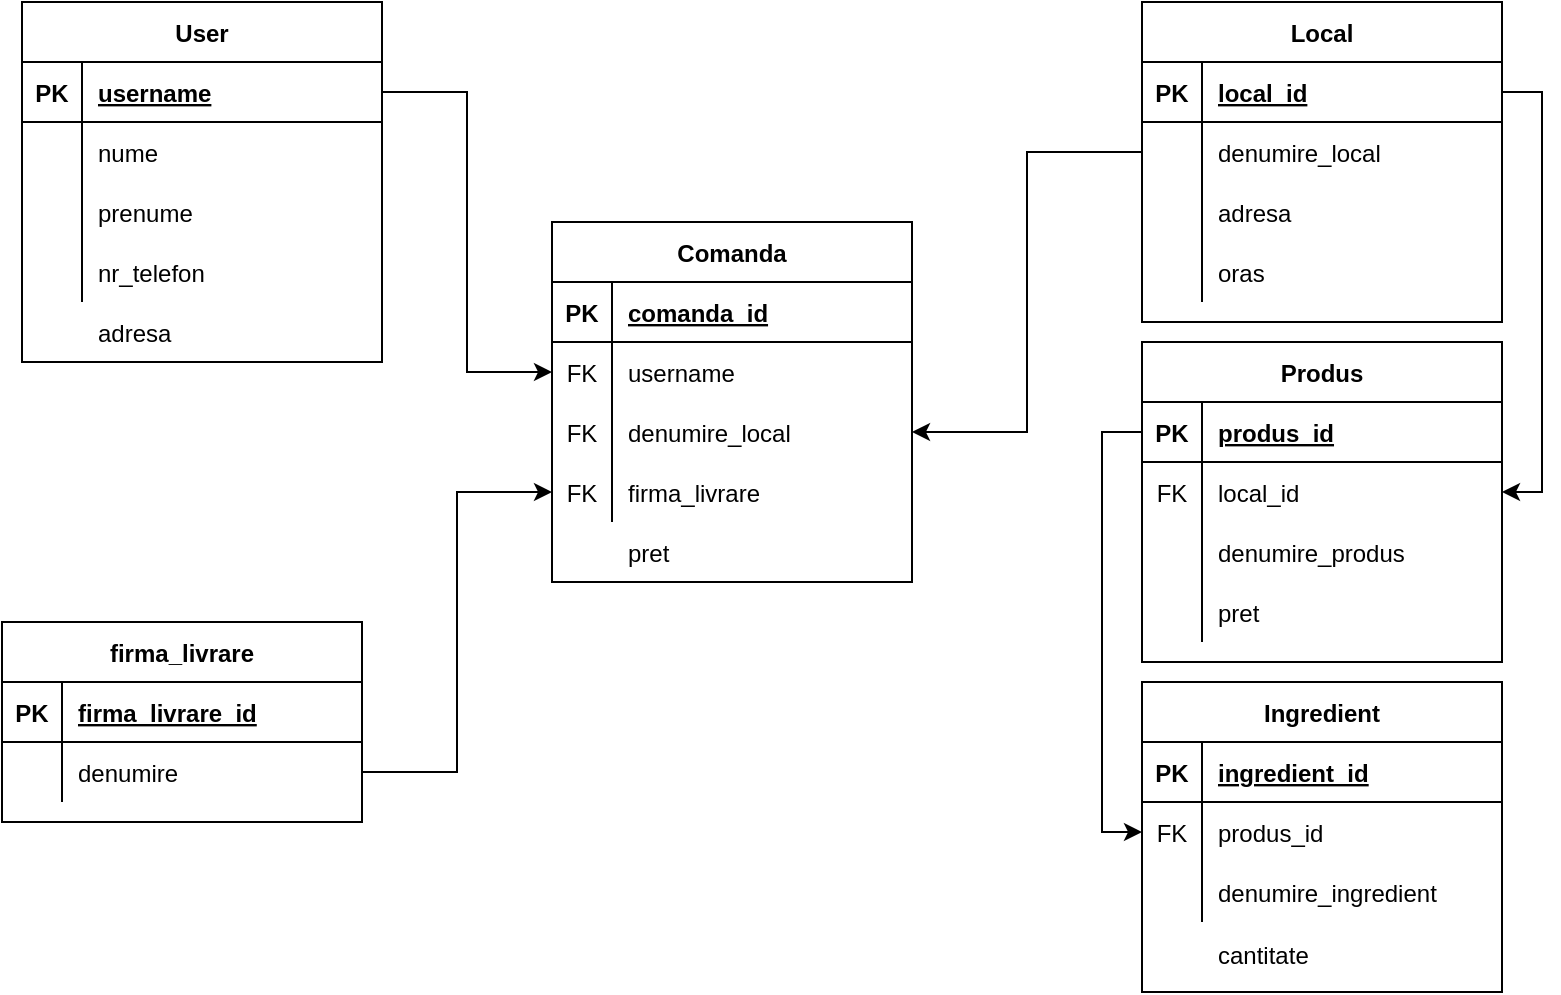 <mxfile version="14.5.3" type="device"><diagram id="pLHJW87NbrmZ6N7607od" name="Page-1"><mxGraphModel dx="981" dy="548" grid="0" gridSize="10" guides="1" tooltips="1" connect="1" arrows="1" fold="1" page="1" pageScale="1" pageWidth="827" pageHeight="1169" background="none" math="0" shadow="0"><root><mxCell id="0"/><mxCell id="1" parent="0"/><mxCell id="W1Bey_nLiGCdSj9vnNk4-2" value="Local" style="shape=table;startSize=30;container=1;collapsible=1;childLayout=tableLayout;fixedRows=1;rowLines=0;fontStyle=1;align=center;resizeLast=1;" vertex="1" parent="1"><mxGeometry x="600" y="60" width="180" height="160" as="geometry"/></mxCell><mxCell id="W1Bey_nLiGCdSj9vnNk4-3" value="" style="shape=partialRectangle;collapsible=0;dropTarget=0;pointerEvents=0;fillColor=none;top=0;left=0;bottom=1;right=0;points=[[0,0.5],[1,0.5]];portConstraint=eastwest;" vertex="1" parent="W1Bey_nLiGCdSj9vnNk4-2"><mxGeometry y="30" width="180" height="30" as="geometry"/></mxCell><mxCell id="W1Bey_nLiGCdSj9vnNk4-4" value="PK" style="shape=partialRectangle;connectable=0;fillColor=none;top=0;left=0;bottom=0;right=0;fontStyle=1;overflow=hidden;" vertex="1" parent="W1Bey_nLiGCdSj9vnNk4-3"><mxGeometry width="30" height="30" as="geometry"/></mxCell><mxCell id="W1Bey_nLiGCdSj9vnNk4-5" value="local_id" style="shape=partialRectangle;connectable=0;fillColor=none;top=0;left=0;bottom=0;right=0;align=left;spacingLeft=6;fontStyle=5;overflow=hidden;" vertex="1" parent="W1Bey_nLiGCdSj9vnNk4-3"><mxGeometry x="30" width="150" height="30" as="geometry"/></mxCell><mxCell id="W1Bey_nLiGCdSj9vnNk4-6" value="" style="shape=partialRectangle;collapsible=0;dropTarget=0;pointerEvents=0;fillColor=none;top=0;left=0;bottom=0;right=0;points=[[0,0.5],[1,0.5]];portConstraint=eastwest;" vertex="1" parent="W1Bey_nLiGCdSj9vnNk4-2"><mxGeometry y="60" width="180" height="30" as="geometry"/></mxCell><mxCell id="W1Bey_nLiGCdSj9vnNk4-7" value="" style="shape=partialRectangle;connectable=0;fillColor=none;top=0;left=0;bottom=0;right=0;editable=1;overflow=hidden;" vertex="1" parent="W1Bey_nLiGCdSj9vnNk4-6"><mxGeometry width="30" height="30" as="geometry"/></mxCell><mxCell id="W1Bey_nLiGCdSj9vnNk4-8" value="denumire_local" style="shape=partialRectangle;connectable=0;fillColor=none;top=0;left=0;bottom=0;right=0;align=left;spacingLeft=6;overflow=hidden;" vertex="1" parent="W1Bey_nLiGCdSj9vnNk4-6"><mxGeometry x="30" width="150" height="30" as="geometry"/></mxCell><mxCell id="W1Bey_nLiGCdSj9vnNk4-9" value="" style="shape=partialRectangle;collapsible=0;dropTarget=0;pointerEvents=0;fillColor=none;top=0;left=0;bottom=0;right=0;points=[[0,0.5],[1,0.5]];portConstraint=eastwest;" vertex="1" parent="W1Bey_nLiGCdSj9vnNk4-2"><mxGeometry y="90" width="180" height="30" as="geometry"/></mxCell><mxCell id="W1Bey_nLiGCdSj9vnNk4-10" value="" style="shape=partialRectangle;connectable=0;fillColor=none;top=0;left=0;bottom=0;right=0;editable=1;overflow=hidden;" vertex="1" parent="W1Bey_nLiGCdSj9vnNk4-9"><mxGeometry width="30" height="30" as="geometry"/></mxCell><mxCell id="W1Bey_nLiGCdSj9vnNk4-11" value="adresa" style="shape=partialRectangle;connectable=0;fillColor=none;top=0;left=0;bottom=0;right=0;align=left;spacingLeft=6;overflow=hidden;" vertex="1" parent="W1Bey_nLiGCdSj9vnNk4-9"><mxGeometry x="30" width="150" height="30" as="geometry"/></mxCell><mxCell id="W1Bey_nLiGCdSj9vnNk4-12" value="" style="shape=partialRectangle;collapsible=0;dropTarget=0;pointerEvents=0;fillColor=none;top=0;left=0;bottom=0;right=0;points=[[0,0.5],[1,0.5]];portConstraint=eastwest;" vertex="1" parent="W1Bey_nLiGCdSj9vnNk4-2"><mxGeometry y="120" width="180" height="30" as="geometry"/></mxCell><mxCell id="W1Bey_nLiGCdSj9vnNk4-13" value="" style="shape=partialRectangle;connectable=0;fillColor=none;top=0;left=0;bottom=0;right=0;editable=1;overflow=hidden;" vertex="1" parent="W1Bey_nLiGCdSj9vnNk4-12"><mxGeometry width="30" height="30" as="geometry"/></mxCell><mxCell id="W1Bey_nLiGCdSj9vnNk4-14" value="oras" style="shape=partialRectangle;connectable=0;fillColor=none;top=0;left=0;bottom=0;right=0;align=left;spacingLeft=6;overflow=hidden;" vertex="1" parent="W1Bey_nLiGCdSj9vnNk4-12"><mxGeometry x="30" width="150" height="30" as="geometry"/></mxCell><mxCell id="W1Bey_nLiGCdSj9vnNk4-15" value="Produs" style="shape=table;startSize=30;container=1;collapsible=1;childLayout=tableLayout;fixedRows=1;rowLines=0;fontStyle=1;align=center;resizeLast=1;" vertex="1" parent="1"><mxGeometry x="600" y="230" width="180" height="160" as="geometry"/></mxCell><mxCell id="W1Bey_nLiGCdSj9vnNk4-16" value="" style="shape=partialRectangle;collapsible=0;dropTarget=0;pointerEvents=0;fillColor=none;top=0;left=0;bottom=1;right=0;points=[[0,0.5],[1,0.5]];portConstraint=eastwest;" vertex="1" parent="W1Bey_nLiGCdSj9vnNk4-15"><mxGeometry y="30" width="180" height="30" as="geometry"/></mxCell><mxCell id="W1Bey_nLiGCdSj9vnNk4-17" value="PK" style="shape=partialRectangle;connectable=0;fillColor=none;top=0;left=0;bottom=0;right=0;fontStyle=1;overflow=hidden;" vertex="1" parent="W1Bey_nLiGCdSj9vnNk4-16"><mxGeometry width="30" height="30" as="geometry"/></mxCell><mxCell id="W1Bey_nLiGCdSj9vnNk4-18" value="produs_id" style="shape=partialRectangle;connectable=0;fillColor=none;top=0;left=0;bottom=0;right=0;align=left;spacingLeft=6;fontStyle=5;overflow=hidden;" vertex="1" parent="W1Bey_nLiGCdSj9vnNk4-16"><mxGeometry x="30" width="150" height="30" as="geometry"/></mxCell><mxCell id="W1Bey_nLiGCdSj9vnNk4-19" value="" style="shape=partialRectangle;collapsible=0;dropTarget=0;pointerEvents=0;fillColor=none;top=0;left=0;bottom=0;right=0;points=[[0,0.5],[1,0.5]];portConstraint=eastwest;" vertex="1" parent="W1Bey_nLiGCdSj9vnNk4-15"><mxGeometry y="60" width="180" height="30" as="geometry"/></mxCell><mxCell id="W1Bey_nLiGCdSj9vnNk4-20" value="FK" style="shape=partialRectangle;connectable=0;fillColor=none;top=0;left=0;bottom=0;right=0;editable=1;overflow=hidden;" vertex="1" parent="W1Bey_nLiGCdSj9vnNk4-19"><mxGeometry width="30" height="30" as="geometry"/></mxCell><mxCell id="W1Bey_nLiGCdSj9vnNk4-21" value="local_id" style="shape=partialRectangle;connectable=0;fillColor=none;top=0;left=0;bottom=0;right=0;align=left;spacingLeft=6;overflow=hidden;" vertex="1" parent="W1Bey_nLiGCdSj9vnNk4-19"><mxGeometry x="30" width="150" height="30" as="geometry"/></mxCell><mxCell id="W1Bey_nLiGCdSj9vnNk4-22" value="" style="shape=partialRectangle;collapsible=0;dropTarget=0;pointerEvents=0;fillColor=none;top=0;left=0;bottom=0;right=0;points=[[0,0.5],[1,0.5]];portConstraint=eastwest;" vertex="1" parent="W1Bey_nLiGCdSj9vnNk4-15"><mxGeometry y="90" width="180" height="30" as="geometry"/></mxCell><mxCell id="W1Bey_nLiGCdSj9vnNk4-23" value="" style="shape=partialRectangle;connectable=0;fillColor=none;top=0;left=0;bottom=0;right=0;editable=1;overflow=hidden;" vertex="1" parent="W1Bey_nLiGCdSj9vnNk4-22"><mxGeometry width="30" height="30" as="geometry"/></mxCell><mxCell id="W1Bey_nLiGCdSj9vnNk4-24" value="denumire_produs" style="shape=partialRectangle;connectable=0;fillColor=none;top=0;left=0;bottom=0;right=0;align=left;spacingLeft=6;overflow=hidden;" vertex="1" parent="W1Bey_nLiGCdSj9vnNk4-22"><mxGeometry x="30" width="150" height="30" as="geometry"/></mxCell><mxCell id="W1Bey_nLiGCdSj9vnNk4-25" value="" style="shape=partialRectangle;collapsible=0;dropTarget=0;pointerEvents=0;fillColor=none;top=0;left=0;bottom=0;right=0;points=[[0,0.5],[1,0.5]];portConstraint=eastwest;" vertex="1" parent="W1Bey_nLiGCdSj9vnNk4-15"><mxGeometry y="120" width="180" height="30" as="geometry"/></mxCell><mxCell id="W1Bey_nLiGCdSj9vnNk4-26" value="" style="shape=partialRectangle;connectable=0;fillColor=none;top=0;left=0;bottom=0;right=0;editable=1;overflow=hidden;" vertex="1" parent="W1Bey_nLiGCdSj9vnNk4-25"><mxGeometry width="30" height="30" as="geometry"/></mxCell><mxCell id="W1Bey_nLiGCdSj9vnNk4-27" value="pret" style="shape=partialRectangle;connectable=0;fillColor=none;top=0;left=0;bottom=0;right=0;align=left;spacingLeft=6;overflow=hidden;" vertex="1" parent="W1Bey_nLiGCdSj9vnNk4-25"><mxGeometry x="30" width="150" height="30" as="geometry"/></mxCell><mxCell id="W1Bey_nLiGCdSj9vnNk4-29" style="edgeStyle=orthogonalEdgeStyle;rounded=0;orthogonalLoop=1;jettySize=auto;html=1;exitX=1;exitY=0.5;exitDx=0;exitDy=0;entryX=1;entryY=0.5;entryDx=0;entryDy=0;" edge="1" parent="1" source="W1Bey_nLiGCdSj9vnNk4-3" target="W1Bey_nLiGCdSj9vnNk4-19"><mxGeometry relative="1" as="geometry"><mxPoint x="890" y="260" as="targetPoint"/></mxGeometry></mxCell><mxCell id="W1Bey_nLiGCdSj9vnNk4-30" value="Ingredient" style="shape=table;startSize=30;container=1;collapsible=1;childLayout=tableLayout;fixedRows=1;rowLines=0;fontStyle=1;align=center;resizeLast=1;" vertex="1" parent="1"><mxGeometry x="600" y="400" width="180" height="155" as="geometry"/></mxCell><mxCell id="W1Bey_nLiGCdSj9vnNk4-31" value="" style="shape=partialRectangle;collapsible=0;dropTarget=0;pointerEvents=0;fillColor=none;top=0;left=0;bottom=1;right=0;points=[[0,0.5],[1,0.5]];portConstraint=eastwest;" vertex="1" parent="W1Bey_nLiGCdSj9vnNk4-30"><mxGeometry y="30" width="180" height="30" as="geometry"/></mxCell><mxCell id="W1Bey_nLiGCdSj9vnNk4-32" value="PK" style="shape=partialRectangle;connectable=0;fillColor=none;top=0;left=0;bottom=0;right=0;fontStyle=1;overflow=hidden;" vertex="1" parent="W1Bey_nLiGCdSj9vnNk4-31"><mxGeometry width="30" height="30" as="geometry"/></mxCell><mxCell id="W1Bey_nLiGCdSj9vnNk4-33" value="ingredient_id" style="shape=partialRectangle;connectable=0;fillColor=none;top=0;left=0;bottom=0;right=0;align=left;spacingLeft=6;fontStyle=5;overflow=hidden;" vertex="1" parent="W1Bey_nLiGCdSj9vnNk4-31"><mxGeometry x="30" width="150" height="30" as="geometry"/></mxCell><mxCell id="W1Bey_nLiGCdSj9vnNk4-34" value="" style="shape=partialRectangle;collapsible=0;dropTarget=0;pointerEvents=0;fillColor=none;top=0;left=0;bottom=0;right=0;points=[[0,0.5],[1,0.5]];portConstraint=eastwest;" vertex="1" parent="W1Bey_nLiGCdSj9vnNk4-30"><mxGeometry y="60" width="180" height="30" as="geometry"/></mxCell><mxCell id="W1Bey_nLiGCdSj9vnNk4-35" value="FK" style="shape=partialRectangle;connectable=0;fillColor=none;top=0;left=0;bottom=0;right=0;editable=1;overflow=hidden;" vertex="1" parent="W1Bey_nLiGCdSj9vnNk4-34"><mxGeometry width="30" height="30" as="geometry"/></mxCell><mxCell id="W1Bey_nLiGCdSj9vnNk4-36" value="produs_id" style="shape=partialRectangle;connectable=0;fillColor=none;top=0;left=0;bottom=0;right=0;align=left;spacingLeft=6;overflow=hidden;" vertex="1" parent="W1Bey_nLiGCdSj9vnNk4-34"><mxGeometry x="30" width="150" height="30" as="geometry"/></mxCell><mxCell id="W1Bey_nLiGCdSj9vnNk4-37" value="" style="shape=partialRectangle;collapsible=0;dropTarget=0;pointerEvents=0;fillColor=none;top=0;left=0;bottom=0;right=0;points=[[0,0.5],[1,0.5]];portConstraint=eastwest;" vertex="1" parent="W1Bey_nLiGCdSj9vnNk4-30"><mxGeometry y="90" width="180" height="30" as="geometry"/></mxCell><mxCell id="W1Bey_nLiGCdSj9vnNk4-38" value="" style="shape=partialRectangle;connectable=0;fillColor=none;top=0;left=0;bottom=0;right=0;editable=1;overflow=hidden;" vertex="1" parent="W1Bey_nLiGCdSj9vnNk4-37"><mxGeometry width="30" height="30" as="geometry"/></mxCell><mxCell id="W1Bey_nLiGCdSj9vnNk4-39" value="denumire_ingredient" style="shape=partialRectangle;connectable=0;fillColor=none;top=0;left=0;bottom=0;right=0;align=left;spacingLeft=6;overflow=hidden;" vertex="1" parent="W1Bey_nLiGCdSj9vnNk4-37"><mxGeometry x="30" width="150" height="30" as="geometry"/></mxCell><mxCell id="W1Bey_nLiGCdSj9vnNk4-43" style="edgeStyle=orthogonalEdgeStyle;rounded=0;orthogonalLoop=1;jettySize=auto;html=1;entryX=0;entryY=0.5;entryDx=0;entryDy=0;" edge="1" parent="1" source="W1Bey_nLiGCdSj9vnNk4-16" target="W1Bey_nLiGCdSj9vnNk4-34"><mxGeometry relative="1" as="geometry"/></mxCell><mxCell id="W1Bey_nLiGCdSj9vnNk4-44" value="Comanda" style="shape=table;startSize=30;container=1;collapsible=1;childLayout=tableLayout;fixedRows=1;rowLines=0;fontStyle=1;align=center;resizeLast=1;" vertex="1" parent="1"><mxGeometry x="305" y="170" width="180" height="180" as="geometry"/></mxCell><mxCell id="W1Bey_nLiGCdSj9vnNk4-45" value="" style="shape=partialRectangle;collapsible=0;dropTarget=0;pointerEvents=0;fillColor=none;top=0;left=0;bottom=1;right=0;points=[[0,0.5],[1,0.5]];portConstraint=eastwest;" vertex="1" parent="W1Bey_nLiGCdSj9vnNk4-44"><mxGeometry y="30" width="180" height="30" as="geometry"/></mxCell><mxCell id="W1Bey_nLiGCdSj9vnNk4-46" value="PK" style="shape=partialRectangle;connectable=0;fillColor=none;top=0;left=0;bottom=0;right=0;fontStyle=1;overflow=hidden;" vertex="1" parent="W1Bey_nLiGCdSj9vnNk4-45"><mxGeometry width="30" height="30" as="geometry"/></mxCell><mxCell id="W1Bey_nLiGCdSj9vnNk4-47" value="comanda_id" style="shape=partialRectangle;connectable=0;fillColor=none;top=0;left=0;bottom=0;right=0;align=left;spacingLeft=6;fontStyle=5;overflow=hidden;" vertex="1" parent="W1Bey_nLiGCdSj9vnNk4-45"><mxGeometry x="30" width="150" height="30" as="geometry"/></mxCell><mxCell id="W1Bey_nLiGCdSj9vnNk4-48" value="" style="shape=partialRectangle;collapsible=0;dropTarget=0;pointerEvents=0;fillColor=none;top=0;left=0;bottom=0;right=0;points=[[0,0.5],[1,0.5]];portConstraint=eastwest;" vertex="1" parent="W1Bey_nLiGCdSj9vnNk4-44"><mxGeometry y="60" width="180" height="30" as="geometry"/></mxCell><mxCell id="W1Bey_nLiGCdSj9vnNk4-49" value="FK" style="shape=partialRectangle;connectable=0;fillColor=none;top=0;left=0;bottom=0;right=0;editable=1;overflow=hidden;" vertex="1" parent="W1Bey_nLiGCdSj9vnNk4-48"><mxGeometry width="30" height="30" as="geometry"/></mxCell><mxCell id="W1Bey_nLiGCdSj9vnNk4-50" value="username" style="shape=partialRectangle;connectable=0;fillColor=none;top=0;left=0;bottom=0;right=0;align=left;spacingLeft=6;overflow=hidden;" vertex="1" parent="W1Bey_nLiGCdSj9vnNk4-48"><mxGeometry x="30" width="150" height="30" as="geometry"/></mxCell><mxCell id="W1Bey_nLiGCdSj9vnNk4-51" value="" style="shape=partialRectangle;collapsible=0;dropTarget=0;pointerEvents=0;fillColor=none;top=0;left=0;bottom=0;right=0;points=[[0,0.5],[1,0.5]];portConstraint=eastwest;" vertex="1" parent="W1Bey_nLiGCdSj9vnNk4-44"><mxGeometry y="90" width="180" height="30" as="geometry"/></mxCell><mxCell id="W1Bey_nLiGCdSj9vnNk4-52" value="FK" style="shape=partialRectangle;connectable=0;fillColor=none;top=0;left=0;bottom=0;right=0;editable=1;overflow=hidden;" vertex="1" parent="W1Bey_nLiGCdSj9vnNk4-51"><mxGeometry width="30" height="30" as="geometry"/></mxCell><mxCell id="W1Bey_nLiGCdSj9vnNk4-53" value="denumire_local" style="shape=partialRectangle;connectable=0;fillColor=none;top=0;left=0;bottom=0;right=0;align=left;spacingLeft=6;overflow=hidden;" vertex="1" parent="W1Bey_nLiGCdSj9vnNk4-51"><mxGeometry x="30" width="150" height="30" as="geometry"/></mxCell><mxCell id="W1Bey_nLiGCdSj9vnNk4-54" value="" style="shape=partialRectangle;collapsible=0;dropTarget=0;pointerEvents=0;fillColor=none;top=0;left=0;bottom=0;right=0;points=[[0,0.5],[1,0.5]];portConstraint=eastwest;" vertex="1" parent="W1Bey_nLiGCdSj9vnNk4-44"><mxGeometry y="120" width="180" height="30" as="geometry"/></mxCell><mxCell id="W1Bey_nLiGCdSj9vnNk4-55" value="FK" style="shape=partialRectangle;connectable=0;fillColor=none;top=0;left=0;bottom=0;right=0;editable=1;overflow=hidden;" vertex="1" parent="W1Bey_nLiGCdSj9vnNk4-54"><mxGeometry width="30" height="30" as="geometry"/></mxCell><mxCell id="W1Bey_nLiGCdSj9vnNk4-56" value="firma_livrare" style="shape=partialRectangle;connectable=0;fillColor=none;top=0;left=0;bottom=0;right=0;align=left;spacingLeft=6;overflow=hidden;" vertex="1" parent="W1Bey_nLiGCdSj9vnNk4-54"><mxGeometry x="30" width="150" height="30" as="geometry"/></mxCell><mxCell id="W1Bey_nLiGCdSj9vnNk4-58" value="" style="shape=partialRectangle;connectable=0;fillColor=none;top=0;left=0;bottom=0;right=0;editable=1;overflow=hidden;" vertex="1" parent="1"><mxGeometry x="305" y="320" width="30" height="30" as="geometry"/></mxCell><mxCell id="W1Bey_nLiGCdSj9vnNk4-59" value="pret" style="shape=partialRectangle;connectable=0;fillColor=none;top=0;left=0;bottom=0;right=0;align=left;spacingLeft=6;overflow=hidden;" vertex="1" parent="1"><mxGeometry x="335" y="320" width="150" height="30" as="geometry"/></mxCell><mxCell id="W1Bey_nLiGCdSj9vnNk4-60" style="edgeStyle=orthogonalEdgeStyle;rounded=0;orthogonalLoop=1;jettySize=auto;html=1;entryX=1;entryY=0.5;entryDx=0;entryDy=0;" edge="1" parent="1" source="W1Bey_nLiGCdSj9vnNk4-6" target="W1Bey_nLiGCdSj9vnNk4-51"><mxGeometry relative="1" as="geometry"><mxPoint x="330" y="240" as="targetPoint"/></mxGeometry></mxCell><mxCell id="W1Bey_nLiGCdSj9vnNk4-61" value="User" style="shape=table;startSize=30;container=1;collapsible=1;childLayout=tableLayout;fixedRows=1;rowLines=0;fontStyle=1;align=center;resizeLast=1;" vertex="1" parent="1"><mxGeometry x="40" y="60" width="180" height="180" as="geometry"><mxRectangle x="40" y="60" width="60" height="30" as="alternateBounds"/></mxGeometry></mxCell><mxCell id="W1Bey_nLiGCdSj9vnNk4-62" value="" style="shape=partialRectangle;collapsible=0;dropTarget=0;pointerEvents=0;fillColor=none;top=0;left=0;bottom=1;right=0;points=[[0,0.5],[1,0.5]];portConstraint=eastwest;" vertex="1" parent="W1Bey_nLiGCdSj9vnNk4-61"><mxGeometry y="30" width="180" height="30" as="geometry"/></mxCell><mxCell id="W1Bey_nLiGCdSj9vnNk4-63" value="PK" style="shape=partialRectangle;connectable=0;fillColor=none;top=0;left=0;bottom=0;right=0;fontStyle=1;overflow=hidden;" vertex="1" parent="W1Bey_nLiGCdSj9vnNk4-62"><mxGeometry width="30" height="30" as="geometry"/></mxCell><mxCell id="W1Bey_nLiGCdSj9vnNk4-64" value="username" style="shape=partialRectangle;connectable=0;fillColor=none;top=0;left=0;bottom=0;right=0;align=left;spacingLeft=6;fontStyle=5;overflow=hidden;" vertex="1" parent="W1Bey_nLiGCdSj9vnNk4-62"><mxGeometry x="30" width="150" height="30" as="geometry"/></mxCell><mxCell id="W1Bey_nLiGCdSj9vnNk4-65" value="" style="shape=partialRectangle;collapsible=0;dropTarget=0;pointerEvents=0;fillColor=none;top=0;left=0;bottom=0;right=0;points=[[0,0.5],[1,0.5]];portConstraint=eastwest;" vertex="1" parent="W1Bey_nLiGCdSj9vnNk4-61"><mxGeometry y="60" width="180" height="30" as="geometry"/></mxCell><mxCell id="W1Bey_nLiGCdSj9vnNk4-66" value="" style="shape=partialRectangle;connectable=0;fillColor=none;top=0;left=0;bottom=0;right=0;editable=1;overflow=hidden;" vertex="1" parent="W1Bey_nLiGCdSj9vnNk4-65"><mxGeometry width="30" height="30" as="geometry"/></mxCell><mxCell id="W1Bey_nLiGCdSj9vnNk4-67" value="nume" style="shape=partialRectangle;connectable=0;fillColor=none;top=0;left=0;bottom=0;right=0;align=left;spacingLeft=6;overflow=hidden;" vertex="1" parent="W1Bey_nLiGCdSj9vnNk4-65"><mxGeometry x="30" width="150" height="30" as="geometry"/></mxCell><mxCell id="W1Bey_nLiGCdSj9vnNk4-68" value="" style="shape=partialRectangle;collapsible=0;dropTarget=0;pointerEvents=0;fillColor=none;top=0;left=0;bottom=0;right=0;points=[[0,0.5],[1,0.5]];portConstraint=eastwest;" vertex="1" parent="W1Bey_nLiGCdSj9vnNk4-61"><mxGeometry y="90" width="180" height="30" as="geometry"/></mxCell><mxCell id="W1Bey_nLiGCdSj9vnNk4-69" value="" style="shape=partialRectangle;connectable=0;fillColor=none;top=0;left=0;bottom=0;right=0;editable=1;overflow=hidden;" vertex="1" parent="W1Bey_nLiGCdSj9vnNk4-68"><mxGeometry width="30" height="30" as="geometry"/></mxCell><mxCell id="W1Bey_nLiGCdSj9vnNk4-70" value="prenume" style="shape=partialRectangle;connectable=0;fillColor=none;top=0;left=0;bottom=0;right=0;align=left;spacingLeft=6;overflow=hidden;" vertex="1" parent="W1Bey_nLiGCdSj9vnNk4-68"><mxGeometry x="30" width="150" height="30" as="geometry"/></mxCell><mxCell id="W1Bey_nLiGCdSj9vnNk4-71" value="" style="shape=partialRectangle;collapsible=0;dropTarget=0;pointerEvents=0;fillColor=none;top=0;left=0;bottom=0;right=0;points=[[0,0.5],[1,0.5]];portConstraint=eastwest;" vertex="1" parent="W1Bey_nLiGCdSj9vnNk4-61"><mxGeometry y="120" width="180" height="30" as="geometry"/></mxCell><mxCell id="W1Bey_nLiGCdSj9vnNk4-72" value="" style="shape=partialRectangle;connectable=0;fillColor=none;top=0;left=0;bottom=0;right=0;editable=1;overflow=hidden;" vertex="1" parent="W1Bey_nLiGCdSj9vnNk4-71"><mxGeometry width="30" height="30" as="geometry"/></mxCell><mxCell id="W1Bey_nLiGCdSj9vnNk4-73" value="nr_telefon" style="shape=partialRectangle;connectable=0;fillColor=none;top=0;left=0;bottom=0;right=0;align=left;spacingLeft=6;overflow=hidden;" vertex="1" parent="W1Bey_nLiGCdSj9vnNk4-71"><mxGeometry x="30" width="150" height="30" as="geometry"/></mxCell><mxCell id="W1Bey_nLiGCdSj9vnNk4-74" value="" style="shape=partialRectangle;collapsible=0;dropTarget=0;pointerEvents=0;fillColor=none;top=0;left=0;bottom=0;right=0;points=[[0,0.5],[1,0.5]];portConstraint=eastwest;" vertex="1" parent="1"><mxGeometry x="40" y="210" width="180" height="30" as="geometry"/></mxCell><mxCell id="W1Bey_nLiGCdSj9vnNk4-75" value="" style="shape=partialRectangle;connectable=0;fillColor=none;top=0;left=0;bottom=0;right=0;editable=1;overflow=hidden;" vertex="1" parent="W1Bey_nLiGCdSj9vnNk4-74"><mxGeometry width="30" height="30" as="geometry"/></mxCell><mxCell id="W1Bey_nLiGCdSj9vnNk4-76" value="adresa" style="shape=partialRectangle;connectable=0;fillColor=none;top=0;left=0;bottom=0;right=0;align=left;spacingLeft=6;overflow=hidden;" vertex="1" parent="W1Bey_nLiGCdSj9vnNk4-74"><mxGeometry x="30" width="150" height="30" as="geometry"/></mxCell><mxCell id="W1Bey_nLiGCdSj9vnNk4-77" style="edgeStyle=orthogonalEdgeStyle;rounded=0;orthogonalLoop=1;jettySize=auto;html=1;entryX=0;entryY=0.5;entryDx=0;entryDy=0;" edge="1" parent="1" source="W1Bey_nLiGCdSj9vnNk4-62" target="W1Bey_nLiGCdSj9vnNk4-48"><mxGeometry relative="1" as="geometry"/></mxCell><mxCell id="W1Bey_nLiGCdSj9vnNk4-92" style="edgeStyle=orthogonalEdgeStyle;rounded=0;orthogonalLoop=1;jettySize=auto;html=1;exitX=1;exitY=0.75;exitDx=0;exitDy=0;entryX=0;entryY=0.5;entryDx=0;entryDy=0;" edge="1" parent="1" source="W1Bey_nLiGCdSj9vnNk4-78" target="W1Bey_nLiGCdSj9vnNk4-54"><mxGeometry relative="1" as="geometry"><mxPoint x="260" y="300" as="targetPoint"/></mxGeometry></mxCell><mxCell id="W1Bey_nLiGCdSj9vnNk4-78" value="firma_livrare" style="shape=table;startSize=30;container=1;collapsible=1;childLayout=tableLayout;fixedRows=1;rowLines=0;fontStyle=1;align=center;resizeLast=1;" vertex="1" parent="1"><mxGeometry x="30" y="370" width="180" height="100" as="geometry"/></mxCell><mxCell id="W1Bey_nLiGCdSj9vnNk4-79" value="" style="shape=partialRectangle;collapsible=0;dropTarget=0;pointerEvents=0;fillColor=none;top=0;left=0;bottom=1;right=0;points=[[0,0.5],[1,0.5]];portConstraint=eastwest;" vertex="1" parent="W1Bey_nLiGCdSj9vnNk4-78"><mxGeometry y="30" width="180" height="30" as="geometry"/></mxCell><mxCell id="W1Bey_nLiGCdSj9vnNk4-80" value="PK" style="shape=partialRectangle;connectable=0;fillColor=none;top=0;left=0;bottom=0;right=0;fontStyle=1;overflow=hidden;" vertex="1" parent="W1Bey_nLiGCdSj9vnNk4-79"><mxGeometry width="30" height="30" as="geometry"/></mxCell><mxCell id="W1Bey_nLiGCdSj9vnNk4-81" value="firma_livrare_id" style="shape=partialRectangle;connectable=0;fillColor=none;top=0;left=0;bottom=0;right=0;align=left;spacingLeft=6;fontStyle=5;overflow=hidden;" vertex="1" parent="W1Bey_nLiGCdSj9vnNk4-79"><mxGeometry x="30" width="150" height="30" as="geometry"/></mxCell><mxCell id="W1Bey_nLiGCdSj9vnNk4-82" value="" style="shape=partialRectangle;collapsible=0;dropTarget=0;pointerEvents=0;fillColor=none;top=0;left=0;bottom=0;right=0;points=[[0,0.5],[1,0.5]];portConstraint=eastwest;" vertex="1" parent="W1Bey_nLiGCdSj9vnNk4-78"><mxGeometry y="60" width="180" height="30" as="geometry"/></mxCell><mxCell id="W1Bey_nLiGCdSj9vnNk4-83" value="" style="shape=partialRectangle;connectable=0;fillColor=none;top=0;left=0;bottom=0;right=0;editable=1;overflow=hidden;" vertex="1" parent="W1Bey_nLiGCdSj9vnNk4-82"><mxGeometry width="30" height="30" as="geometry"/></mxCell><mxCell id="W1Bey_nLiGCdSj9vnNk4-84" value="denumire" style="shape=partialRectangle;connectable=0;fillColor=none;top=0;left=0;bottom=0;right=0;align=left;spacingLeft=6;overflow=hidden;" vertex="1" parent="W1Bey_nLiGCdSj9vnNk4-82"><mxGeometry x="30" width="150" height="30" as="geometry"/></mxCell><mxCell id="W1Bey_nLiGCdSj9vnNk4-93" value="" style="shape=partialRectangle;collapsible=0;dropTarget=0;pointerEvents=0;fillColor=none;top=0;left=0;bottom=0;right=0;points=[[0,0.5],[1,0.5]];portConstraint=eastwest;" vertex="1" parent="1"><mxGeometry x="600" y="521" width="180" height="30" as="geometry"/></mxCell><mxCell id="W1Bey_nLiGCdSj9vnNk4-94" value="" style="shape=partialRectangle;connectable=0;fillColor=none;top=0;left=0;bottom=0;right=0;editable=1;overflow=hidden;" vertex="1" parent="W1Bey_nLiGCdSj9vnNk4-93"><mxGeometry width="30" height="30" as="geometry"/></mxCell><mxCell id="W1Bey_nLiGCdSj9vnNk4-95" value="cantitate" style="shape=partialRectangle;connectable=0;fillColor=none;top=0;left=0;bottom=0;right=0;align=left;spacingLeft=6;overflow=hidden;" vertex="1" parent="W1Bey_nLiGCdSj9vnNk4-93"><mxGeometry x="30" width="150" height="30" as="geometry"/></mxCell></root></mxGraphModel></diagram></mxfile>